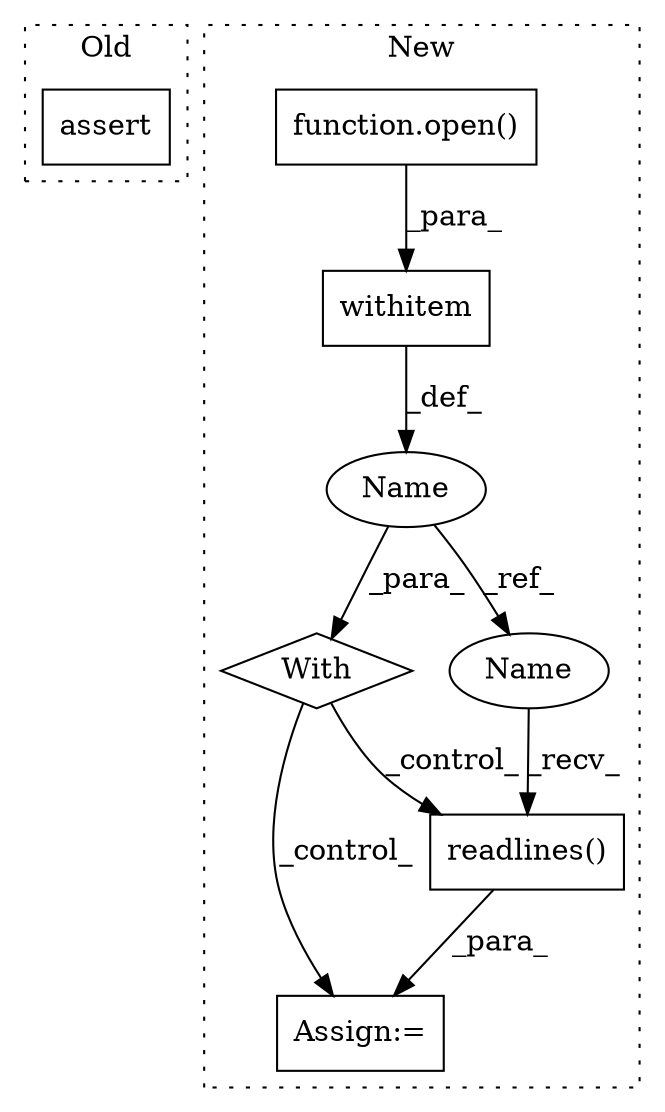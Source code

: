 digraph G {
subgraph cluster0 {
1 [label="assert" a="65" s="491" l="7" shape="box"];
label = "Old";
style="dotted";
}
subgraph cluster1 {
2 [label="function.open()" a="75" s="499,512" l="5,1" shape="box"];
3 [label="With" a="39" s="494,503" l="5,29" shape="diamond"];
4 [label="withitem" a="49" s="499" l="4" shape="box"];
5 [label="Name" a="87" s="517" l="1" shape="ellipse"];
6 [label="Assign:=" a="68" s="537" l="3" shape="box"];
7 [label="readlines()" a="75" s="540" l="13" shape="box"];
8 [label="Name" a="87" s="540" l="1" shape="ellipse"];
label = "New";
style="dotted";
}
2 -> 4 [label="_para_"];
3 -> 6 [label="_control_"];
3 -> 7 [label="_control_"];
4 -> 5 [label="_def_"];
5 -> 3 [label="_para_"];
5 -> 8 [label="_ref_"];
7 -> 6 [label="_para_"];
8 -> 7 [label="_recv_"];
}